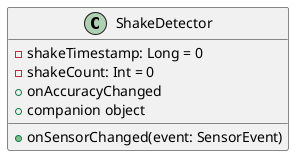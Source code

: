 @startuml

class ShakeDetector
{
- shakeTimestamp: Long = 0
- shakeCount: Int = 0
+ onSensorChanged(event: SensorEvent)
+ onAccuracyChanged
+ companion object
}
@enduml